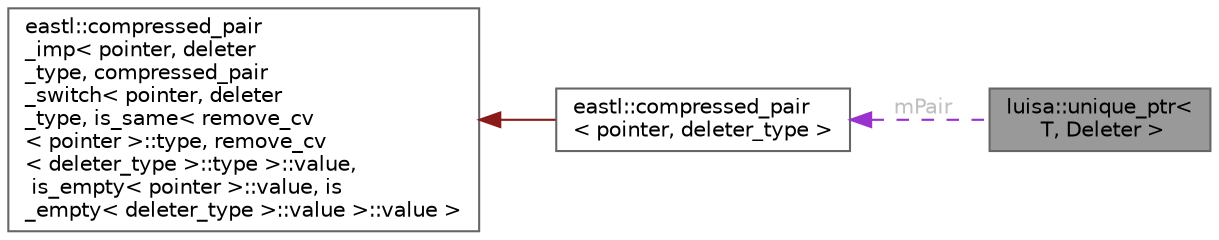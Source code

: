 digraph "luisa::unique_ptr&lt; T, Deleter &gt;"
{
 // LATEX_PDF_SIZE
  bgcolor="transparent";
  edge [fontname=Helvetica,fontsize=10,labelfontname=Helvetica,labelfontsize=10];
  node [fontname=Helvetica,fontsize=10,shape=box,height=0.2,width=0.4];
  rankdir="LR";
  Node1 [id="Node000001",label="luisa::unique_ptr\<\l T, Deleter \>",height=0.2,width=0.4,color="gray40", fillcolor="grey60", style="filled", fontcolor="black",tooltip=" "];
  Node2 -> Node1 [id="edge1_Node000001_Node000002",dir="back",color="darkorchid3",style="dashed",tooltip=" ",label=" mPair",fontcolor="grey" ];
  Node2 [id="Node000002",label="eastl::compressed_pair\l\< pointer, deleter_type \>",height=0.2,width=0.4,color="gray40", fillcolor="white", style="filled",URL="$classeastl_1_1compressed__pair.html",tooltip=" "];
  Node3 -> Node2 [id="edge2_Node000002_Node000003",dir="back",color="firebrick4",style="solid",tooltip=" "];
  Node3 [id="Node000003",label="eastl::compressed_pair\l_imp\< pointer, deleter\l_type, compressed_pair\l_switch\< pointer, deleter\l_type, is_same\< remove_cv\l\< pointer \>::type, remove_cv\l\< deleter_type \>::type \>::value,\l is_empty\< pointer \>::value, is\l_empty\< deleter_type \>::value \>::value \>",height=0.2,width=0.4,color="gray40", fillcolor="white", style="filled",URL="$classeastl_1_1compressed__pair__imp.html",tooltip=" "];
}
